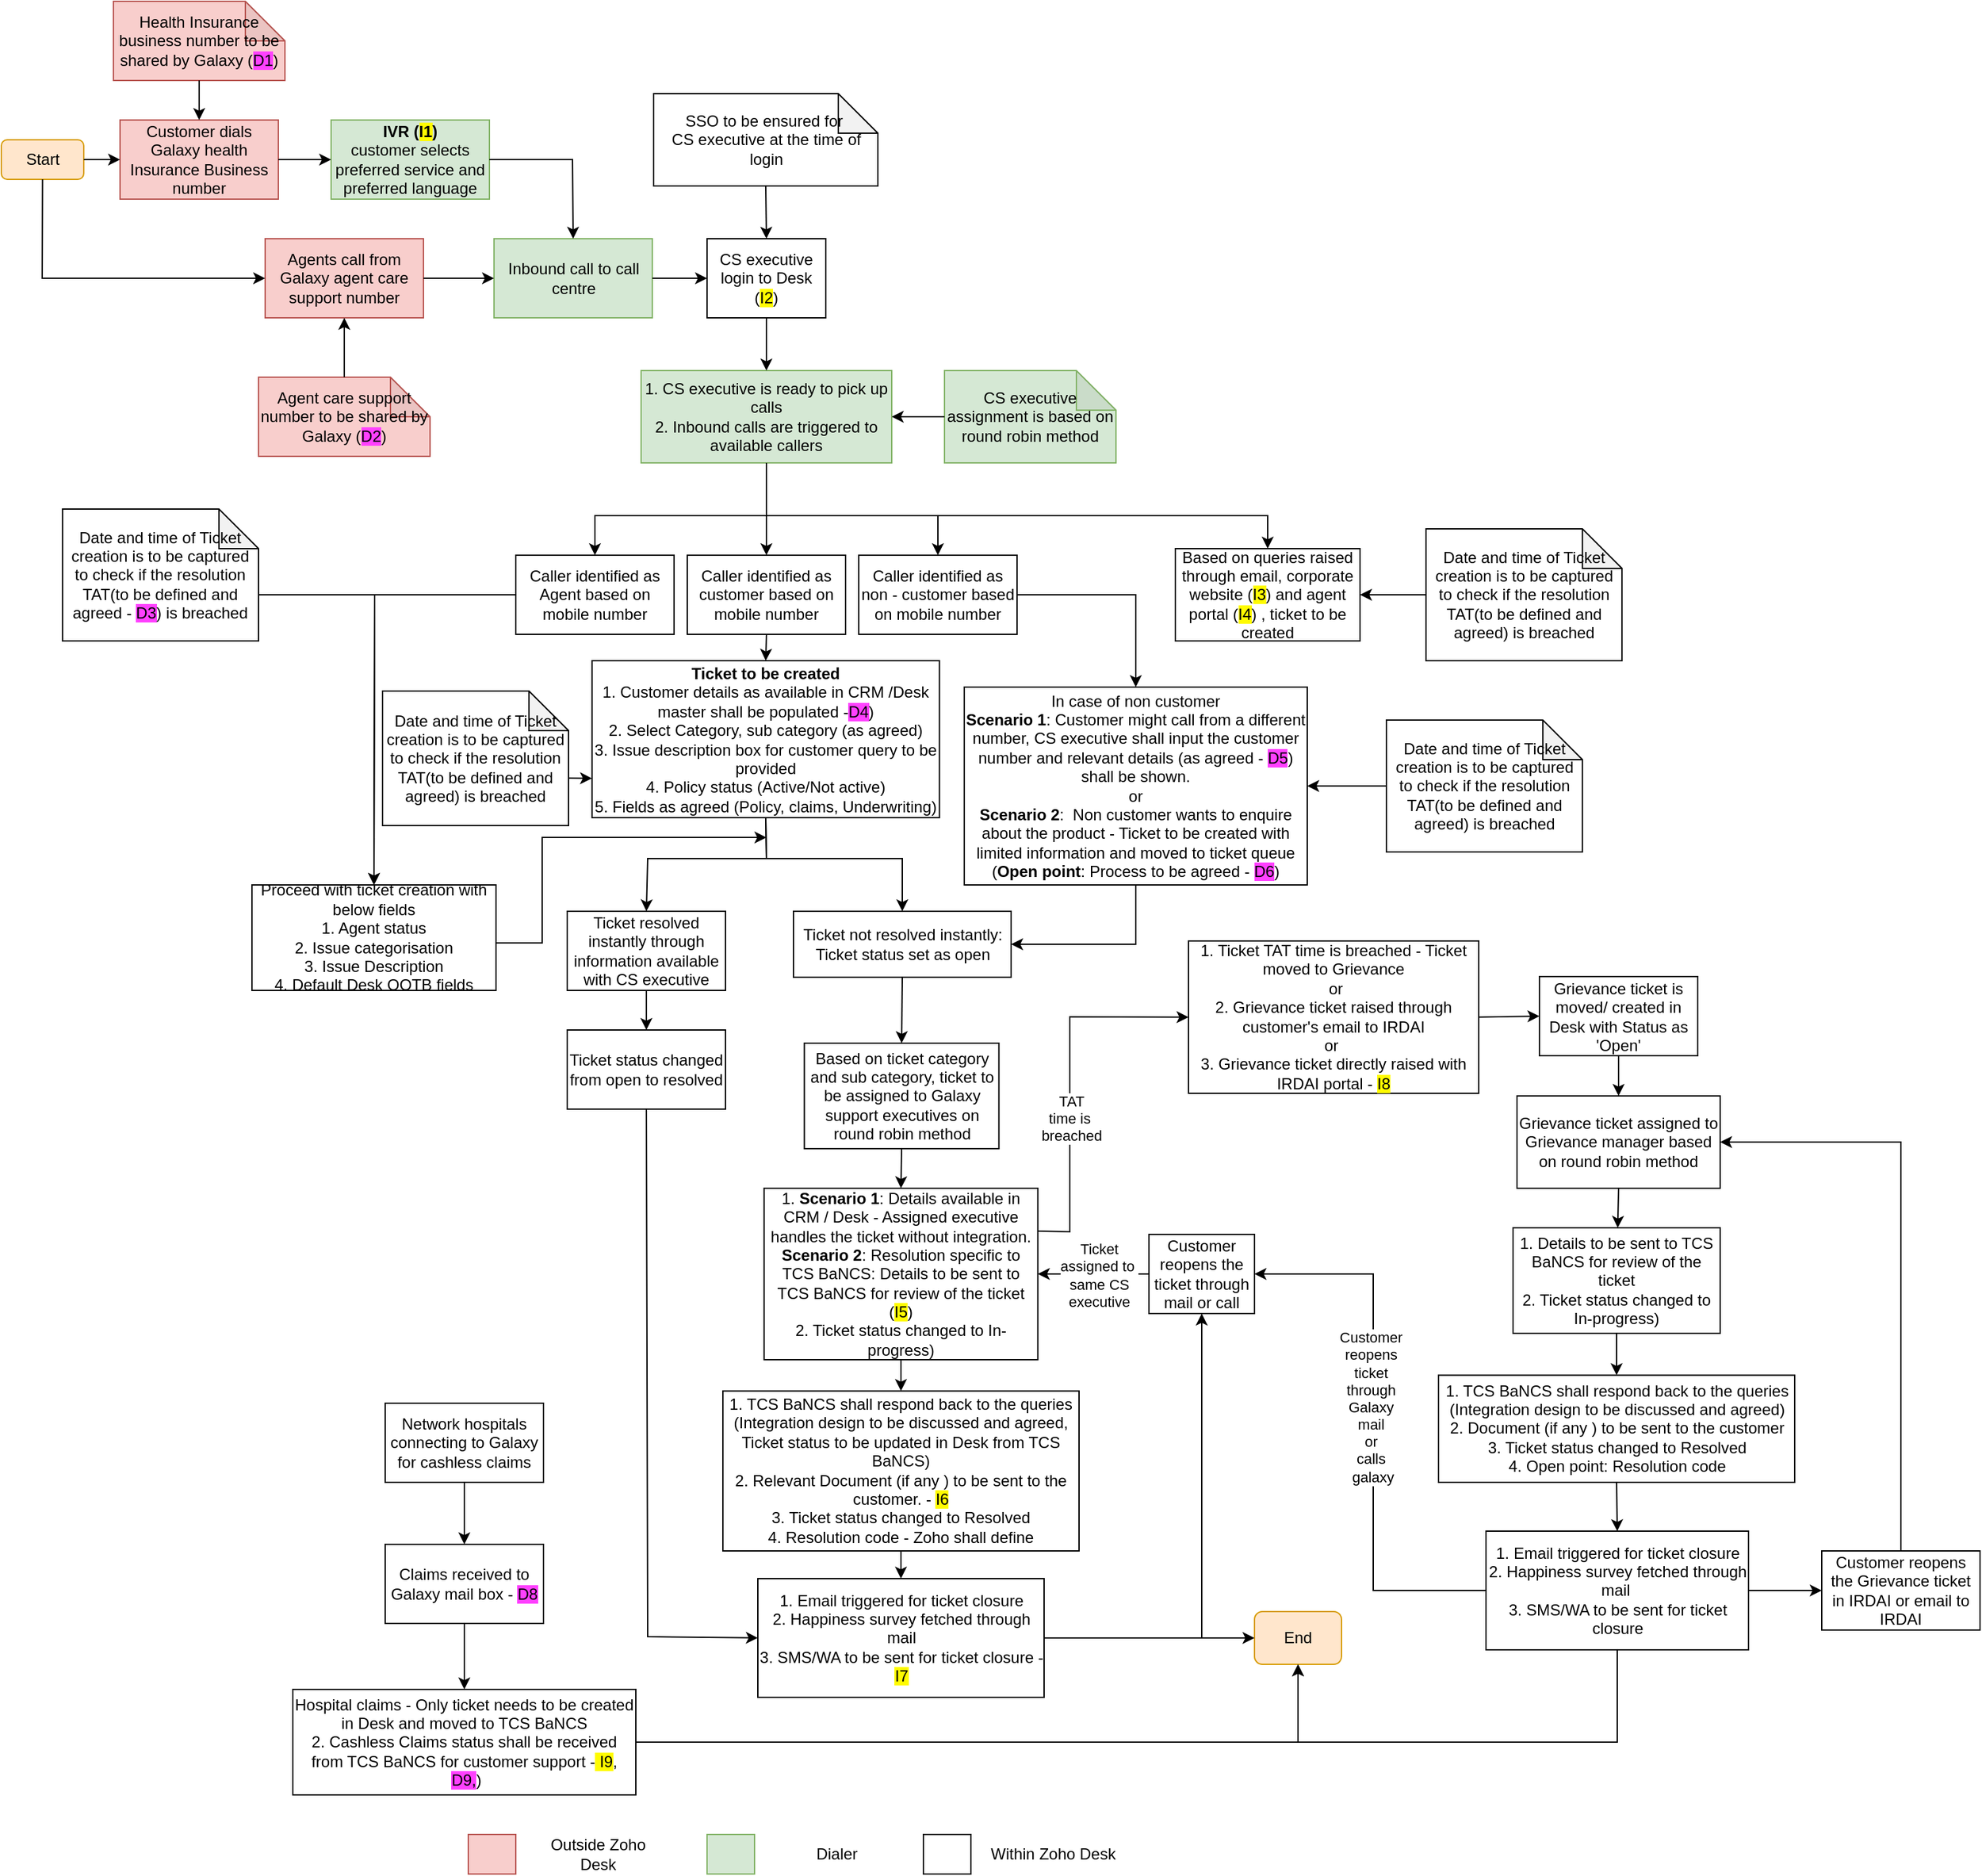 <mxfile version="24.7.6">
  <diagram name="Page-1" id="zcw-Cnb_ciNUWG4lOdHk">
    <mxGraphModel dx="1004" dy="-618" grid="1" gridSize="10" guides="1" tooltips="1" connect="1" arrows="1" fold="1" page="1" pageScale="1" pageWidth="827" pageHeight="1169" math="0" shadow="0">
      <root>
        <mxCell id="0" />
        <mxCell id="1" parent="0" />
        <mxCell id="CMElNXdr1ZD5l6xWRX4L-1" value="Customer dials Galaxy health Insurance Business number" style="rounded=0;whiteSpace=wrap;html=1;fillColor=#f8cecc;strokeColor=#b85450;" parent="1" vertex="1">
          <mxGeometry x="150" y="1800" width="120" height="60" as="geometry" />
        </mxCell>
        <mxCell id="CMElNXdr1ZD5l6xWRX4L-2" value="Start" style="rounded=1;whiteSpace=wrap;html=1;fillColor=#ffe6cc;strokeColor=#d79b00;" parent="1" vertex="1">
          <mxGeometry x="60" y="1815" width="62.5" height="30" as="geometry" />
        </mxCell>
        <mxCell id="CMElNXdr1ZD5l6xWRX4L-3" value="&lt;b&gt;IVR (&lt;span style=&quot;background-color: rgb(255, 251, 0);&quot;&gt;I1&lt;/span&gt;)&lt;/b&gt;&lt;div&gt;customer selects preferred service and preferred language&lt;/div&gt;" style="rounded=0;whiteSpace=wrap;html=1;fillColor=#d5e8d4;strokeColor=#82b366;" parent="1" vertex="1">
          <mxGeometry x="310" y="1800" width="120" height="60" as="geometry" />
        </mxCell>
        <mxCell id="G15ThiUx4BXyu7yqYoc5-1" value="Inbound call to call centre" style="rounded=0;whiteSpace=wrap;html=1;fillColor=#d5e8d4;strokeColor=#82b366;" vertex="1" parent="1">
          <mxGeometry x="433.5" y="1890" width="120" height="60" as="geometry" />
        </mxCell>
        <mxCell id="G15ThiUx4BXyu7yqYoc5-2" value="" style="endArrow=classic;html=1;rounded=0;exitX=1;exitY=0.5;exitDx=0;exitDy=0;entryX=0;entryY=0.5;entryDx=0;entryDy=0;" edge="1" parent="1" source="CMElNXdr1ZD5l6xWRX4L-2" target="CMElNXdr1ZD5l6xWRX4L-1">
          <mxGeometry width="50" height="50" relative="1" as="geometry">
            <mxPoint x="290" y="1930" as="sourcePoint" />
            <mxPoint x="340" y="1880" as="targetPoint" />
          </mxGeometry>
        </mxCell>
        <mxCell id="G15ThiUx4BXyu7yqYoc5-3" value="" style="endArrow=classic;html=1;rounded=0;exitX=1;exitY=0.5;exitDx=0;exitDy=0;entryX=0;entryY=0.5;entryDx=0;entryDy=0;" edge="1" parent="1" source="CMElNXdr1ZD5l6xWRX4L-1" target="CMElNXdr1ZD5l6xWRX4L-3">
          <mxGeometry width="50" height="50" relative="1" as="geometry">
            <mxPoint x="290" y="1930" as="sourcePoint" />
            <mxPoint x="340" y="1880" as="targetPoint" />
          </mxGeometry>
        </mxCell>
        <mxCell id="G15ThiUx4BXyu7yqYoc5-4" value="" style="endArrow=classic;html=1;rounded=0;exitX=1;exitY=0.5;exitDx=0;exitDy=0;entryX=0.5;entryY=0;entryDx=0;entryDy=0;" edge="1" parent="1" source="CMElNXdr1ZD5l6xWRX4L-3" target="G15ThiUx4BXyu7yqYoc5-1">
          <mxGeometry width="50" height="50" relative="1" as="geometry">
            <mxPoint x="290" y="1930" as="sourcePoint" />
            <mxPoint x="340" y="1880" as="targetPoint" />
            <Array as="points">
              <mxPoint x="493" y="1830" />
            </Array>
          </mxGeometry>
        </mxCell>
        <mxCell id="G15ThiUx4BXyu7yqYoc5-5" value="Agents call from Galaxy agent care support number" style="rounded=0;whiteSpace=wrap;html=1;fillColor=#f8cecc;strokeColor=#b85450;" vertex="1" parent="1">
          <mxGeometry x="260" y="1890" width="120" height="60" as="geometry" />
        </mxCell>
        <mxCell id="G15ThiUx4BXyu7yqYoc5-6" value="" style="endArrow=classic;html=1;rounded=0;exitX=1;exitY=0.5;exitDx=0;exitDy=0;entryX=0;entryY=0.5;entryDx=0;entryDy=0;" edge="1" parent="1" source="G15ThiUx4BXyu7yqYoc5-5" target="G15ThiUx4BXyu7yqYoc5-1">
          <mxGeometry width="50" height="50" relative="1" as="geometry">
            <mxPoint x="380" y="1910" as="sourcePoint" />
            <mxPoint x="430" y="1860" as="targetPoint" />
          </mxGeometry>
        </mxCell>
        <mxCell id="G15ThiUx4BXyu7yqYoc5-7" value="" style="endArrow=classic;html=1;rounded=0;exitX=0.5;exitY=1;exitDx=0;exitDy=0;entryX=0;entryY=0.5;entryDx=0;entryDy=0;" edge="1" parent="1" source="CMElNXdr1ZD5l6xWRX4L-2" target="G15ThiUx4BXyu7yqYoc5-5">
          <mxGeometry width="50" height="50" relative="1" as="geometry">
            <mxPoint x="380" y="1910" as="sourcePoint" />
            <mxPoint x="430" y="1860" as="targetPoint" />
            <Array as="points">
              <mxPoint x="91" y="1920" />
            </Array>
          </mxGeometry>
        </mxCell>
        <mxCell id="G15ThiUx4BXyu7yqYoc5-8" value="CS executive login to Desk (&lt;span style=&quot;background-color: rgb(255, 251, 0);&quot;&gt;I2&lt;/span&gt;)" style="rounded=0;whiteSpace=wrap;html=1;" vertex="1" parent="1">
          <mxGeometry x="595" y="1890" width="90" height="60" as="geometry" />
        </mxCell>
        <mxCell id="G15ThiUx4BXyu7yqYoc5-9" value="" style="endArrow=classic;html=1;rounded=0;exitX=1;exitY=0.5;exitDx=0;exitDy=0;entryX=0;entryY=0.5;entryDx=0;entryDy=0;" edge="1" parent="1" source="G15ThiUx4BXyu7yqYoc5-1" target="G15ThiUx4BXyu7yqYoc5-8">
          <mxGeometry width="50" height="50" relative="1" as="geometry">
            <mxPoint x="480" y="1940" as="sourcePoint" />
            <mxPoint x="530" y="1890" as="targetPoint" />
          </mxGeometry>
        </mxCell>
        <mxCell id="G15ThiUx4BXyu7yqYoc5-10" value="SSO to be ensured for&amp;nbsp;&lt;div&gt;CS executive at the time of login&lt;/div&gt;" style="shape=note;whiteSpace=wrap;html=1;backgroundOutline=1;darkOpacity=0.05;" vertex="1" parent="1">
          <mxGeometry x="554.5" y="1780" width="170" height="70" as="geometry" />
        </mxCell>
        <mxCell id="G15ThiUx4BXyu7yqYoc5-11" value="" style="endArrow=classic;html=1;rounded=0;exitX=0.5;exitY=1;exitDx=0;exitDy=0;exitPerimeter=0;entryX=0.5;entryY=0;entryDx=0;entryDy=0;" edge="1" parent="1" source="G15ThiUx4BXyu7yqYoc5-10" target="G15ThiUx4BXyu7yqYoc5-8">
          <mxGeometry width="50" height="50" relative="1" as="geometry">
            <mxPoint x="420" y="1950" as="sourcePoint" />
            <mxPoint x="470" y="1900" as="targetPoint" />
          </mxGeometry>
        </mxCell>
        <mxCell id="G15ThiUx4BXyu7yqYoc5-12" value="1. CS executive is ready to pick up calls&lt;div&gt;2. Inbound calls are triggered to available callers&lt;/div&gt;" style="rounded=0;whiteSpace=wrap;html=1;fillColor=#d5e8d4;strokeColor=#82b366;" vertex="1" parent="1">
          <mxGeometry x="545" y="1990" width="190" height="70" as="geometry" />
        </mxCell>
        <mxCell id="G15ThiUx4BXyu7yqYoc5-13" value="CS executive assignment is based on round robin method" style="shape=note;whiteSpace=wrap;html=1;backgroundOutline=1;darkOpacity=0.05;fillColor=#d5e8d4;strokeColor=#82b366;" vertex="1" parent="1">
          <mxGeometry x="775" y="1990" width="130" height="70" as="geometry" />
        </mxCell>
        <mxCell id="G15ThiUx4BXyu7yqYoc5-14" value="" style="endArrow=classic;html=1;rounded=0;exitX=0.5;exitY=1;exitDx=0;exitDy=0;entryX=0.5;entryY=0;entryDx=0;entryDy=0;" edge="1" parent="1" source="G15ThiUx4BXyu7yqYoc5-8" target="G15ThiUx4BXyu7yqYoc5-12">
          <mxGeometry width="50" height="50" relative="1" as="geometry">
            <mxPoint x="640" y="2080" as="sourcePoint" />
            <mxPoint x="690" y="2030" as="targetPoint" />
          </mxGeometry>
        </mxCell>
        <mxCell id="G15ThiUx4BXyu7yqYoc5-15" value="" style="endArrow=classic;html=1;rounded=0;exitX=0;exitY=0.5;exitDx=0;exitDy=0;exitPerimeter=0;entryX=1;entryY=0.5;entryDx=0;entryDy=0;" edge="1" parent="1" source="G15ThiUx4BXyu7yqYoc5-13" target="G15ThiUx4BXyu7yqYoc5-12">
          <mxGeometry width="50" height="50" relative="1" as="geometry">
            <mxPoint x="640" y="2080" as="sourcePoint" />
            <mxPoint x="788" y="2090" as="targetPoint" />
          </mxGeometry>
        </mxCell>
        <mxCell id="G15ThiUx4BXyu7yqYoc5-16" value="" style="endArrow=classic;html=1;rounded=0;exitX=0.5;exitY=1;exitDx=0;exitDy=0;entryX=0.5;entryY=0;entryDx=0;entryDy=0;" edge="1" parent="1" source="G15ThiUx4BXyu7yqYoc5-12" target="G15ThiUx4BXyu7yqYoc5-17">
          <mxGeometry width="50" height="50" relative="1" as="geometry">
            <mxPoint x="630" y="2070" as="sourcePoint" />
            <mxPoint x="510" y="2140" as="targetPoint" />
            <Array as="points">
              <mxPoint x="640" y="2100" />
              <mxPoint x="510" y="2100" />
            </Array>
          </mxGeometry>
        </mxCell>
        <mxCell id="G15ThiUx4BXyu7yqYoc5-17" value="Caller identified as Agent based on mobile number" style="rounded=0;whiteSpace=wrap;html=1;" vertex="1" parent="1">
          <mxGeometry x="450" y="2130" width="120" height="60" as="geometry" />
        </mxCell>
        <mxCell id="G15ThiUx4BXyu7yqYoc5-18" value="Caller identified as customer based on mobile number" style="rounded=0;whiteSpace=wrap;html=1;" vertex="1" parent="1">
          <mxGeometry x="580" y="2130" width="120" height="60" as="geometry" />
        </mxCell>
        <mxCell id="G15ThiUx4BXyu7yqYoc5-19" value="" style="endArrow=classic;html=1;rounded=0;exitX=0.5;exitY=1;exitDx=0;exitDy=0;entryX=0.5;entryY=0;entryDx=0;entryDy=0;" edge="1" parent="1" source="G15ThiUx4BXyu7yqYoc5-12" target="G15ThiUx4BXyu7yqYoc5-18">
          <mxGeometry width="50" height="50" relative="1" as="geometry">
            <mxPoint x="630" y="2070" as="sourcePoint" />
            <mxPoint x="680" y="2020" as="targetPoint" />
          </mxGeometry>
        </mxCell>
        <mxCell id="G15ThiUx4BXyu7yqYoc5-20" value="Caller identified as non - customer based on mobile number" style="rounded=0;whiteSpace=wrap;html=1;" vertex="1" parent="1">
          <mxGeometry x="710" y="2130" width="120" height="60" as="geometry" />
        </mxCell>
        <mxCell id="G15ThiUx4BXyu7yqYoc5-21" value="" style="endArrow=classic;html=1;rounded=0;entryX=0.5;entryY=0;entryDx=0;entryDy=0;exitX=0.5;exitY=1;exitDx=0;exitDy=0;" edge="1" parent="1" source="G15ThiUx4BXyu7yqYoc5-12" target="G15ThiUx4BXyu7yqYoc5-20">
          <mxGeometry width="50" height="50" relative="1" as="geometry">
            <mxPoint x="750" y="2100" as="sourcePoint" />
            <mxPoint x="680" y="2020" as="targetPoint" />
            <Array as="points">
              <mxPoint x="640" y="2100" />
              <mxPoint x="770" y="2100" />
            </Array>
          </mxGeometry>
        </mxCell>
        <mxCell id="G15ThiUx4BXyu7yqYoc5-22" value="In case of non customer&lt;div&gt;&lt;b&gt;Scenario 1&lt;/b&gt;: Customer might call from a different number, CS executive shall input the customer number and relevant details (as agreed - &lt;span style=&quot;background-color: rgb(255, 64, 255);&quot;&gt;D5&lt;/span&gt;) shall be shown.&lt;/div&gt;&lt;div&gt;or&lt;/div&gt;&lt;div&gt;&lt;b&gt;Scenario 2&lt;/b&gt;: &amp;nbsp;Non customer wants to enquire about the product - Ticket to be created with limited information and moved to ticket queue (&lt;b&gt;Open point&lt;/b&gt;: Process to be agreed - &lt;span style=&quot;background-color: rgb(255, 64, 255);&quot;&gt;D6&lt;/span&gt;)&lt;/div&gt;" style="rounded=0;whiteSpace=wrap;html=1;" vertex="1" parent="1">
          <mxGeometry x="790" y="2230" width="260" height="150" as="geometry" />
        </mxCell>
        <mxCell id="G15ThiUx4BXyu7yqYoc5-23" value="" style="endArrow=classic;html=1;rounded=0;exitX=1;exitY=0.5;exitDx=0;exitDy=0;entryX=0.5;entryY=0;entryDx=0;entryDy=0;" edge="1" parent="1" source="G15ThiUx4BXyu7yqYoc5-20" target="G15ThiUx4BXyu7yqYoc5-22">
          <mxGeometry width="50" height="50" relative="1" as="geometry">
            <mxPoint x="570" y="2160" as="sourcePoint" />
            <mxPoint x="620" y="2110" as="targetPoint" />
            <Array as="points">
              <mxPoint x="920" y="2160" />
            </Array>
          </mxGeometry>
        </mxCell>
        <mxCell id="G15ThiUx4BXyu7yqYoc5-24" value="Health Insurance business number to be shared by Galaxy (&lt;span style=&quot;background-color: rgb(255, 64, 255);&quot;&gt;D1&lt;/span&gt;)" style="shape=note;whiteSpace=wrap;html=1;backgroundOutline=1;darkOpacity=0.05;fillColor=#f8cecc;strokeColor=#b85450;" vertex="1" parent="1">
          <mxGeometry x="145" y="1710" width="130" height="60" as="geometry" />
        </mxCell>
        <mxCell id="G15ThiUx4BXyu7yqYoc5-25" value="" style="endArrow=classic;html=1;rounded=0;exitX=0.5;exitY=1;exitDx=0;exitDy=0;exitPerimeter=0;entryX=0.5;entryY=0;entryDx=0;entryDy=0;" edge="1" parent="1" source="G15ThiUx4BXyu7yqYoc5-24" target="CMElNXdr1ZD5l6xWRX4L-1">
          <mxGeometry width="50" height="50" relative="1" as="geometry">
            <mxPoint x="570" y="1940" as="sourcePoint" />
            <mxPoint x="620" y="1890" as="targetPoint" />
          </mxGeometry>
        </mxCell>
        <mxCell id="G15ThiUx4BXyu7yqYoc5-26" value="Agent care support number to be shared by Galaxy (&lt;span style=&quot;background-color: rgb(255, 64, 255);&quot;&gt;D2&lt;/span&gt;)" style="shape=note;whiteSpace=wrap;html=1;backgroundOutline=1;darkOpacity=0.05;fillColor=#f8cecc;strokeColor=#b85450;" vertex="1" parent="1">
          <mxGeometry x="255" y="1995" width="130" height="60" as="geometry" />
        </mxCell>
        <mxCell id="G15ThiUx4BXyu7yqYoc5-27" value="" style="endArrow=classic;html=1;rounded=0;exitX=0.5;exitY=0;exitDx=0;exitDy=0;exitPerimeter=0;entryX=0.5;entryY=1;entryDx=0;entryDy=0;" edge="1" parent="1" source="G15ThiUx4BXyu7yqYoc5-26" target="G15ThiUx4BXyu7yqYoc5-5">
          <mxGeometry width="50" height="50" relative="1" as="geometry">
            <mxPoint x="570" y="1940" as="sourcePoint" />
            <mxPoint x="620" y="1890" as="targetPoint" />
          </mxGeometry>
        </mxCell>
        <mxCell id="G15ThiUx4BXyu7yqYoc5-28" value="Proceed with ticket creation with below fields&lt;div&gt;1. Agent status&lt;/div&gt;&lt;div&gt;2. Issue categorisation&lt;/div&gt;&lt;div&gt;3. Issue Description&lt;/div&gt;&lt;div&gt;4. Default Desk OOTB fields&lt;/div&gt;" style="rounded=0;whiteSpace=wrap;html=1;" vertex="1" parent="1">
          <mxGeometry x="250" y="2380" width="185" height="80" as="geometry" />
        </mxCell>
        <mxCell id="G15ThiUx4BXyu7yqYoc5-29" value="" style="endArrow=classic;html=1;rounded=0;exitX=0;exitY=0.5;exitDx=0;exitDy=0;entryX=0.5;entryY=0;entryDx=0;entryDy=0;" edge="1" parent="1" source="G15ThiUx4BXyu7yqYoc5-17" target="G15ThiUx4BXyu7yqYoc5-28">
          <mxGeometry width="50" height="50" relative="1" as="geometry">
            <mxPoint x="180" y="2170" as="sourcePoint" />
            <mxPoint x="230" y="2120" as="targetPoint" />
            <Array as="points">
              <mxPoint x="343" y="2160" />
            </Array>
          </mxGeometry>
        </mxCell>
        <mxCell id="G15ThiUx4BXyu7yqYoc5-30" value="" style="endArrow=classic;html=1;rounded=0;exitX=0.5;exitY=1;exitDx=0;exitDy=0;entryX=0.5;entryY=0;entryDx=0;entryDy=0;" edge="1" parent="1" source="G15ThiUx4BXyu7yqYoc5-18" target="G15ThiUx4BXyu7yqYoc5-31">
          <mxGeometry width="50" height="50" relative="1" as="geometry">
            <mxPoint x="550" y="2430" as="sourcePoint" />
            <mxPoint x="640" y="2250" as="targetPoint" />
          </mxGeometry>
        </mxCell>
        <mxCell id="G15ThiUx4BXyu7yqYoc5-31" value="&lt;b&gt;Ticket to be created&lt;/b&gt;&lt;div&gt;1. Customer details as available in CRM /Desk master shall be populated -&lt;span style=&quot;background-color: rgb(255, 64, 255);&quot;&gt;D4&lt;/span&gt;)&lt;/div&gt;&lt;div&gt;2. Select Category, sub category (as agreed)&lt;/div&gt;&lt;div&gt;3. Issue description box for customer query to be provided&lt;/div&gt;&lt;div&gt;4. Policy status (Active/Not active)&lt;/div&gt;&lt;div&gt;5. Fields as agreed (Policy, claims, Underwriting)&lt;/div&gt;" style="rounded=0;whiteSpace=wrap;html=1;" vertex="1" parent="1">
          <mxGeometry x="507.81" y="2210" width="263.37" height="119" as="geometry" />
        </mxCell>
        <mxCell id="G15ThiUx4BXyu7yqYoc5-32" value="Based on queries raised through email, corporate website (&lt;span style=&quot;background-color: rgb(255, 251, 0);&quot;&gt;I3&lt;/span&gt;) and agent portal (&lt;span style=&quot;background-color: rgb(255, 251, 0);&quot;&gt;I4&lt;/span&gt;) , ticket to be created" style="rounded=0;whiteSpace=wrap;html=1;" vertex="1" parent="1">
          <mxGeometry x="950" y="2125" width="140" height="70" as="geometry" />
        </mxCell>
        <mxCell id="G15ThiUx4BXyu7yqYoc5-33" value="" style="endArrow=classic;html=1;rounded=0;exitX=0.5;exitY=1;exitDx=0;exitDy=0;entryX=0.5;entryY=0;entryDx=0;entryDy=0;" edge="1" parent="1" source="G15ThiUx4BXyu7yqYoc5-12" target="G15ThiUx4BXyu7yqYoc5-32">
          <mxGeometry width="50" height="50" relative="1" as="geometry">
            <mxPoint x="830" y="2340" as="sourcePoint" />
            <mxPoint x="880" y="2290" as="targetPoint" />
            <Array as="points">
              <mxPoint x="640" y="2100" />
              <mxPoint x="1020" y="2100" />
            </Array>
          </mxGeometry>
        </mxCell>
        <mxCell id="G15ThiUx4BXyu7yqYoc5-34" value="Ticket resolved instantly through information available with CS executive" style="rounded=0;whiteSpace=wrap;html=1;" vertex="1" parent="1">
          <mxGeometry x="489" y="2400" width="120" height="60" as="geometry" />
        </mxCell>
        <mxCell id="G15ThiUx4BXyu7yqYoc5-35" value="" style="endArrow=classic;html=1;rounded=0;exitX=0.5;exitY=1;exitDx=0;exitDy=0;entryX=0.5;entryY=0;entryDx=0;entryDy=0;" edge="1" parent="1" source="G15ThiUx4BXyu7yqYoc5-31" target="G15ThiUx4BXyu7yqYoc5-34">
          <mxGeometry width="50" height="50" relative="1" as="geometry">
            <mxPoint x="500" y="2320" as="sourcePoint" />
            <mxPoint x="550" y="2270" as="targetPoint" />
            <Array as="points">
              <mxPoint x="640" y="2360" />
              <mxPoint x="550" y="2360" />
            </Array>
          </mxGeometry>
        </mxCell>
        <mxCell id="G15ThiUx4BXyu7yqYoc5-36" value="Ticket status changed from open to resolved" style="rounded=0;whiteSpace=wrap;html=1;" vertex="1" parent="1">
          <mxGeometry x="489" y="2490" width="120" height="60" as="geometry" />
        </mxCell>
        <mxCell id="G15ThiUx4BXyu7yqYoc5-37" value="" style="endArrow=classic;html=1;rounded=0;exitX=0.5;exitY=1;exitDx=0;exitDy=0;entryX=0.5;entryY=0;entryDx=0;entryDy=0;" edge="1" parent="1" source="G15ThiUx4BXyu7yqYoc5-34" target="G15ThiUx4BXyu7yqYoc5-36">
          <mxGeometry width="50" height="50" relative="1" as="geometry">
            <mxPoint x="580" y="2430" as="sourcePoint" />
            <mxPoint x="630" y="2380" as="targetPoint" />
          </mxGeometry>
        </mxCell>
        <mxCell id="G15ThiUx4BXyu7yqYoc5-38" value="1. Email triggered for ticket closure&lt;div&gt;2. Happiness survey fetched through mail&lt;div&gt;&lt;div&gt;3. SMS/WA to be sent for ticket closure - &lt;span style=&quot;background-color: rgb(255, 251, 0);&quot;&gt;I7&lt;/span&gt;&lt;/div&gt;&lt;/div&gt;&lt;/div&gt;" style="rounded=0;whiteSpace=wrap;html=1;" vertex="1" parent="1">
          <mxGeometry x="633.5" y="2906" width="217" height="90" as="geometry" />
        </mxCell>
        <mxCell id="G15ThiUx4BXyu7yqYoc5-39" value="" style="endArrow=classic;html=1;rounded=0;exitX=0.5;exitY=1;exitDx=0;exitDy=0;entryX=0;entryY=0.5;entryDx=0;entryDy=0;" edge="1" parent="1" source="G15ThiUx4BXyu7yqYoc5-36" target="G15ThiUx4BXyu7yqYoc5-38">
          <mxGeometry width="50" height="50" relative="1" as="geometry">
            <mxPoint x="620" y="2680" as="sourcePoint" />
            <mxPoint x="670" y="2630" as="targetPoint" />
            <Array as="points">
              <mxPoint x="550" y="2950" />
            </Array>
          </mxGeometry>
        </mxCell>
        <mxCell id="G15ThiUx4BXyu7yqYoc5-40" value="" style="endArrow=classic;html=1;rounded=0;exitX=0.5;exitY=1;exitDx=0;exitDy=0;entryX=0.5;entryY=0;entryDx=0;entryDy=0;" edge="1" parent="1" source="G15ThiUx4BXyu7yqYoc5-31" target="G15ThiUx4BXyu7yqYoc5-41">
          <mxGeometry width="50" height="50" relative="1" as="geometry">
            <mxPoint x="470" y="2470" as="sourcePoint" />
            <mxPoint x="710" y="2370" as="targetPoint" />
            <Array as="points">
              <mxPoint x="640" y="2360" />
              <mxPoint x="743" y="2360" />
            </Array>
          </mxGeometry>
        </mxCell>
        <mxCell id="G15ThiUx4BXyu7yqYoc5-41" value="Ticket not resolved instantly:&lt;div&gt;Ticket status set as open&lt;/div&gt;" style="rounded=0;whiteSpace=wrap;html=1;" vertex="1" parent="1">
          <mxGeometry x="660.5" y="2400" width="165" height="50" as="geometry" />
        </mxCell>
        <mxCell id="G15ThiUx4BXyu7yqYoc5-42" value="Based on ticket category and sub category, ticket to be assigned to Galaxy support executives on round robin method" style="rounded=0;whiteSpace=wrap;html=1;" vertex="1" parent="1">
          <mxGeometry x="668.75" y="2500" width="147.5" height="80" as="geometry" />
        </mxCell>
        <mxCell id="G15ThiUx4BXyu7yqYoc5-43" value="" style="endArrow=classic;html=1;rounded=0;exitX=0.5;exitY=1;exitDx=0;exitDy=0;entryX=0.5;entryY=0;entryDx=0;entryDy=0;" edge="1" parent="1" source="G15ThiUx4BXyu7yqYoc5-41" target="G15ThiUx4BXyu7yqYoc5-42">
          <mxGeometry width="50" height="50" relative="1" as="geometry">
            <mxPoint x="760" y="2430" as="sourcePoint" />
            <mxPoint x="810" y="2380" as="targetPoint" />
          </mxGeometry>
        </mxCell>
        <mxCell id="G15ThiUx4BXyu7yqYoc5-44" value="1. &lt;b&gt;Scenario 1&lt;/b&gt;: Details available in CRM / Desk - Assigned executive handles the ticket without integration.&lt;div&gt;&lt;b&gt;Scenario 2&lt;/b&gt;: Resolution specific to TCS BaNCS: Details to be sent to TCS BaNCS for review of the ticket (&lt;span style=&quot;background-color: rgb(255, 251, 0);&quot;&gt;I5&lt;/span&gt;)&lt;div&gt;2. Ticket status changed to In-progress)&lt;/div&gt;&lt;/div&gt;" style="rounded=0;whiteSpace=wrap;html=1;" vertex="1" parent="1">
          <mxGeometry x="638.25" y="2610" width="207.5" height="130" as="geometry" />
        </mxCell>
        <mxCell id="G15ThiUx4BXyu7yqYoc5-45" value="" style="endArrow=classic;html=1;rounded=0;exitX=0.5;exitY=1;exitDx=0;exitDy=0;entryX=0.5;entryY=0;entryDx=0;entryDy=0;" edge="1" parent="1" source="G15ThiUx4BXyu7yqYoc5-42" target="G15ThiUx4BXyu7yqYoc5-44">
          <mxGeometry width="50" height="50" relative="1" as="geometry">
            <mxPoint x="760" y="2490" as="sourcePoint" />
            <mxPoint x="810" y="2440" as="targetPoint" />
          </mxGeometry>
        </mxCell>
        <mxCell id="G15ThiUx4BXyu7yqYoc5-46" value="Date and time of Ticket creation is to be captured to check if the resolution TAT(to be defined and agreed - &lt;span style=&quot;background-color: rgb(255, 64, 255);&quot;&gt;D3&lt;/span&gt;) is breached" style="shape=note;whiteSpace=wrap;html=1;backgroundOutline=1;darkOpacity=0.05;" vertex="1" parent="1">
          <mxGeometry x="106.4" y="2095" width="148.6" height="100" as="geometry" />
        </mxCell>
        <mxCell id="G15ThiUx4BXyu7yqYoc5-47" value="" style="endArrow=classic;html=1;rounded=0;exitX=0;exitY=0;exitDx=148.6;exitDy=65;exitPerimeter=0;entryX=0.5;entryY=0;entryDx=0;entryDy=0;" edge="1" parent="1" source="G15ThiUx4BXyu7yqYoc5-46" target="G15ThiUx4BXyu7yqYoc5-28">
          <mxGeometry width="50" height="50" relative="1" as="geometry">
            <mxPoint x="530" y="2290" as="sourcePoint" />
            <mxPoint x="580" y="2240" as="targetPoint" />
            <Array as="points">
              <mxPoint x="343" y="2160" />
            </Array>
          </mxGeometry>
        </mxCell>
        <mxCell id="G15ThiUx4BXyu7yqYoc5-48" value="Date and time of Ticket creation is to be captured to check if the resolution TAT(to be defined and agreed) is breached" style="shape=note;whiteSpace=wrap;html=1;backgroundOutline=1;darkOpacity=0.05;" vertex="1" parent="1">
          <mxGeometry x="349" y="2233" width="141" height="102" as="geometry" />
        </mxCell>
        <mxCell id="G15ThiUx4BXyu7yqYoc5-50" value="Date and time of Ticket creation is to be captured to check if the resolution TAT(to be defined and agreed) is breached" style="shape=note;whiteSpace=wrap;html=1;backgroundOutline=1;darkOpacity=0.05;" vertex="1" parent="1">
          <mxGeometry x="1110" y="2255" width="148.6" height="100" as="geometry" />
        </mxCell>
        <mxCell id="G15ThiUx4BXyu7yqYoc5-51" value="Date and time of Ticket creation is to be captured to check if the resolution TAT(to be defined and agreed) is breached" style="shape=note;whiteSpace=wrap;html=1;backgroundOutline=1;darkOpacity=0.05;" vertex="1" parent="1">
          <mxGeometry x="1140" y="2110" width="148.6" height="100" as="geometry" />
        </mxCell>
        <mxCell id="G15ThiUx4BXyu7yqYoc5-52" value="" style="endArrow=classic;html=1;rounded=0;exitX=0;exitY=0.5;exitDx=0;exitDy=0;exitPerimeter=0;entryX=1;entryY=0.5;entryDx=0;entryDy=0;" edge="1" parent="1" source="G15ThiUx4BXyu7yqYoc5-50" target="G15ThiUx4BXyu7yqYoc5-22">
          <mxGeometry width="50" height="50" relative="1" as="geometry">
            <mxPoint x="860" y="2340" as="sourcePoint" />
            <mxPoint x="910" y="2290" as="targetPoint" />
          </mxGeometry>
        </mxCell>
        <mxCell id="G15ThiUx4BXyu7yqYoc5-54" value="" style="endArrow=classic;html=1;rounded=0;exitX=0;exitY=0.5;exitDx=0;exitDy=0;exitPerimeter=0;entryX=1;entryY=0.5;entryDx=0;entryDy=0;" edge="1" parent="1" source="G15ThiUx4BXyu7yqYoc5-51" target="G15ThiUx4BXyu7yqYoc5-32">
          <mxGeometry width="50" height="50" relative="1" as="geometry">
            <mxPoint x="1100" y="2340" as="sourcePoint" />
            <mxPoint x="1150" y="2290" as="targetPoint" />
          </mxGeometry>
        </mxCell>
        <mxCell id="G15ThiUx4BXyu7yqYoc5-55" value="1. TCS BaNCS shall respond back to the queries (Integration design to be discussed and agreed, Ticket status to be updated in Desk from TCS BaNCS)&lt;div&gt;2. Relevant Document (if any ) to be sent to the customer. -&amp;nbsp;&lt;span style=&quot;background-color: rgb(255, 251, 0);&quot;&gt;I6&lt;/span&gt;&lt;br&gt;&lt;div&gt;3. Ticket status changed to Resolved&lt;/div&gt;&lt;div&gt;4. Resolution code - Zoho shall define&lt;/div&gt;&lt;/div&gt;" style="rounded=0;whiteSpace=wrap;html=1;" vertex="1" parent="1">
          <mxGeometry x="607" y="2763.75" width="270" height="121.25" as="geometry" />
        </mxCell>
        <mxCell id="G15ThiUx4BXyu7yqYoc5-56" value="" style="endArrow=classic;html=1;rounded=0;exitX=0.5;exitY=1;exitDx=0;exitDy=0;entryX=0.5;entryY=0;entryDx=0;entryDy=0;" edge="1" parent="1" source="G15ThiUx4BXyu7yqYoc5-44" target="G15ThiUx4BXyu7yqYoc5-55">
          <mxGeometry width="50" height="50" relative="1" as="geometry">
            <mxPoint x="730" y="2610" as="sourcePoint" />
            <mxPoint x="780" y="2560" as="targetPoint" />
          </mxGeometry>
        </mxCell>
        <mxCell id="G15ThiUx4BXyu7yqYoc5-58" value="End" style="rounded=1;whiteSpace=wrap;html=1;fillColor=#ffe6cc;strokeColor=#d79b00;" vertex="1" parent="1">
          <mxGeometry x="1010" y="2931" width="66" height="40" as="geometry" />
        </mxCell>
        <mxCell id="G15ThiUx4BXyu7yqYoc5-59" value="" style="endArrow=classic;html=1;rounded=0;entryX=0;entryY=0.5;entryDx=0;entryDy=0;exitX=1;exitY=0.5;exitDx=0;exitDy=0;" edge="1" parent="1" source="G15ThiUx4BXyu7yqYoc5-38" target="G15ThiUx4BXyu7yqYoc5-58">
          <mxGeometry width="50" height="50" relative="1" as="geometry">
            <mxPoint x="920" y="2900" as="sourcePoint" />
            <mxPoint x="510" y="2580" as="targetPoint" />
          </mxGeometry>
        </mxCell>
        <mxCell id="G15ThiUx4BXyu7yqYoc5-60" value="" style="endArrow=classic;html=1;rounded=0;exitX=0.5;exitY=1;exitDx=0;exitDy=0;entryX=1;entryY=0.5;entryDx=0;entryDy=0;" edge="1" parent="1" source="G15ThiUx4BXyu7yqYoc5-22" target="G15ThiUx4BXyu7yqYoc5-41">
          <mxGeometry width="50" height="50" relative="1" as="geometry">
            <mxPoint x="880" y="2460" as="sourcePoint" />
            <mxPoint x="1080" y="2500" as="targetPoint" />
            <Array as="points">
              <mxPoint x="920" y="2425" />
            </Array>
          </mxGeometry>
        </mxCell>
        <mxCell id="G15ThiUx4BXyu7yqYoc5-61" value="Customer reopens the ticket through mail or call" style="rounded=0;whiteSpace=wrap;html=1;" vertex="1" parent="1">
          <mxGeometry x="930" y="2645" width="80" height="60" as="geometry" />
        </mxCell>
        <mxCell id="G15ThiUx4BXyu7yqYoc5-62" value="" style="endArrow=classic;html=1;rounded=0;exitX=1;exitY=0.5;exitDx=0;exitDy=0;entryX=0.5;entryY=1;entryDx=0;entryDy=0;" edge="1" parent="1" source="G15ThiUx4BXyu7yqYoc5-38" target="G15ThiUx4BXyu7yqYoc5-61">
          <mxGeometry width="50" height="50" relative="1" as="geometry">
            <mxPoint x="530" y="2790" as="sourcePoint" />
            <mxPoint x="580" y="2740" as="targetPoint" />
            <Array as="points">
              <mxPoint x="970" y="2951" />
            </Array>
          </mxGeometry>
        </mxCell>
        <mxCell id="G15ThiUx4BXyu7yqYoc5-63" value="" style="endArrow=classic;html=1;rounded=0;exitX=0.5;exitY=1;exitDx=0;exitDy=0;entryX=0.5;entryY=0;entryDx=0;entryDy=0;" edge="1" parent="1" source="G15ThiUx4BXyu7yqYoc5-55" target="G15ThiUx4BXyu7yqYoc5-38">
          <mxGeometry width="50" height="50" relative="1" as="geometry">
            <mxPoint x="640" y="2700" as="sourcePoint" />
            <mxPoint x="690" y="2650" as="targetPoint" />
          </mxGeometry>
        </mxCell>
        <mxCell id="G15ThiUx4BXyu7yqYoc5-65" value="1. Ticket TAT time is breached - Ticket moved to Grievance&lt;div&gt;&amp;nbsp;or&lt;div&gt;2. Grievance ticket raised through customer&#39;s email to IRDAI&lt;/div&gt;&lt;div&gt;or&amp;nbsp;&lt;br&gt;&lt;div&gt;3. Grievance ticket directly raised with IRDAI portal - &lt;span style=&quot;background-color: rgb(255, 251, 0);&quot;&gt;I8&lt;/span&gt;&lt;/div&gt;&lt;/div&gt;&lt;/div&gt;" style="rounded=0;whiteSpace=wrap;html=1;" vertex="1" parent="1">
          <mxGeometry x="960" y="2422.5" width="220" height="115.5" as="geometry" />
        </mxCell>
        <mxCell id="G15ThiUx4BXyu7yqYoc5-67" value="Grievance ticket is moved/ created in Desk with Status as &#39;Open&#39;" style="rounded=0;whiteSpace=wrap;html=1;" vertex="1" parent="1">
          <mxGeometry x="1226" y="2449.5" width="120" height="60" as="geometry" />
        </mxCell>
        <mxCell id="G15ThiUx4BXyu7yqYoc5-68" value="" style="endArrow=classic;html=1;rounded=0;exitX=1;exitY=0.5;exitDx=0;exitDy=0;entryX=0;entryY=0.5;entryDx=0;entryDy=0;" edge="1" parent="1" source="G15ThiUx4BXyu7yqYoc5-65" target="G15ThiUx4BXyu7yqYoc5-67">
          <mxGeometry width="50" height="50" relative="1" as="geometry">
            <mxPoint x="1000" y="2510" as="sourcePoint" />
            <mxPoint x="1050" y="2460" as="targetPoint" />
          </mxGeometry>
        </mxCell>
        <mxCell id="G15ThiUx4BXyu7yqYoc5-69" value="Grievance ticket assigned to Grievance manager based on round robin method" style="rounded=0;whiteSpace=wrap;html=1;" vertex="1" parent="1">
          <mxGeometry x="1209" y="2540" width="154" height="70" as="geometry" />
        </mxCell>
        <mxCell id="G15ThiUx4BXyu7yqYoc5-70" value="" style="endArrow=classic;html=1;rounded=0;exitX=0.5;exitY=1;exitDx=0;exitDy=0;entryX=0.5;entryY=0;entryDx=0;entryDy=0;" edge="1" parent="1" source="G15ThiUx4BXyu7yqYoc5-67" target="G15ThiUx4BXyu7yqYoc5-69">
          <mxGeometry width="50" height="50" relative="1" as="geometry">
            <mxPoint x="1230" y="2680" as="sourcePoint" />
            <mxPoint x="1280" y="2630" as="targetPoint" />
          </mxGeometry>
        </mxCell>
        <mxCell id="G15ThiUx4BXyu7yqYoc5-71" value="1. Details to be sent to TCS BaNCS for review of the ticket&lt;div&gt;2. Ticket status changed to In-progress)&lt;/div&gt;" style="rounded=0;whiteSpace=wrap;html=1;" vertex="1" parent="1">
          <mxGeometry x="1206" y="2640" width="157" height="80" as="geometry" />
        </mxCell>
        <mxCell id="G15ThiUx4BXyu7yqYoc5-72" value="" style="endArrow=classic;html=1;rounded=0;exitX=0.5;exitY=1;exitDx=0;exitDy=0;" edge="1" parent="1" source="G15ThiUx4BXyu7yqYoc5-69" target="G15ThiUx4BXyu7yqYoc5-71">
          <mxGeometry width="50" height="50" relative="1" as="geometry">
            <mxPoint x="1100" y="2690" as="sourcePoint" />
            <mxPoint x="1150" y="2640" as="targetPoint" />
          </mxGeometry>
        </mxCell>
        <mxCell id="G15ThiUx4BXyu7yqYoc5-73" value="1. TCS BaNCS shall respond back to the queries (Integration design to be discussed and agreed)&lt;div&gt;2. Document (if any ) to be sent to the customer&lt;br&gt;&lt;div&gt;3. Ticket status changed to Resolved&lt;/div&gt;&lt;div&gt;4. Open point: Resolution code&lt;/div&gt;&lt;/div&gt;" style="rounded=0;whiteSpace=wrap;html=1;" vertex="1" parent="1">
          <mxGeometry x="1149.5" y="2751.75" width="270" height="81.25" as="geometry" />
        </mxCell>
        <mxCell id="G15ThiUx4BXyu7yqYoc5-74" value="" style="endArrow=classic;html=1;rounded=0;exitX=0.5;exitY=1;exitDx=0;exitDy=0;entryX=0.5;entryY=0;entryDx=0;entryDy=0;" edge="1" parent="1" source="G15ThiUx4BXyu7yqYoc5-71" target="G15ThiUx4BXyu7yqYoc5-73">
          <mxGeometry width="50" height="50" relative="1" as="geometry">
            <mxPoint x="1000" y="2780" as="sourcePoint" />
            <mxPoint x="1050" y="2730" as="targetPoint" />
          </mxGeometry>
        </mxCell>
        <mxCell id="G15ThiUx4BXyu7yqYoc5-76" value="1. Email triggered for ticket closure 2. Happiness survey fetched through mail&amp;nbsp;&lt;div&gt;&lt;div&gt;3. SMS/WA to be sent for ticket closure&lt;/div&gt;&lt;/div&gt;" style="rounded=0;whiteSpace=wrap;html=1;" vertex="1" parent="1">
          <mxGeometry x="1185.5" y="2870" width="199" height="90" as="geometry" />
        </mxCell>
        <mxCell id="G15ThiUx4BXyu7yqYoc5-77" value="" style="endArrow=classic;html=1;rounded=0;exitX=0.5;exitY=1;exitDx=0;exitDy=0;entryX=0.5;entryY=0;entryDx=0;entryDy=0;" edge="1" parent="1" source="G15ThiUx4BXyu7yqYoc5-73" target="G15ThiUx4BXyu7yqYoc5-76">
          <mxGeometry width="50" height="50" relative="1" as="geometry">
            <mxPoint x="1180" y="2840" as="sourcePoint" />
            <mxPoint x="1230" y="2790" as="targetPoint" />
          </mxGeometry>
        </mxCell>
        <mxCell id="G15ThiUx4BXyu7yqYoc5-78" value="Customer reopens the Grievance ticket in IRDAI or email to IRDAI" style="rounded=0;whiteSpace=wrap;html=1;" vertex="1" parent="1">
          <mxGeometry x="1440" y="2885" width="120" height="60" as="geometry" />
        </mxCell>
        <mxCell id="G15ThiUx4BXyu7yqYoc5-79" value="" style="endArrow=classic;html=1;rounded=0;exitX=1;exitY=0.5;exitDx=0;exitDy=0;entryX=0;entryY=0.5;entryDx=0;entryDy=0;" edge="1" parent="1" source="G15ThiUx4BXyu7yqYoc5-76" target="G15ThiUx4BXyu7yqYoc5-78">
          <mxGeometry width="50" height="50" relative="1" as="geometry">
            <mxPoint x="1180" y="2780" as="sourcePoint" />
            <mxPoint x="1230" y="2730" as="targetPoint" />
          </mxGeometry>
        </mxCell>
        <mxCell id="G15ThiUx4BXyu7yqYoc5-80" value="" style="endArrow=classic;html=1;rounded=0;exitX=0.5;exitY=0;exitDx=0;exitDy=0;entryX=1;entryY=0.5;entryDx=0;entryDy=0;" edge="1" parent="1" source="G15ThiUx4BXyu7yqYoc5-78" target="G15ThiUx4BXyu7yqYoc5-69">
          <mxGeometry width="50" height="50" relative="1" as="geometry">
            <mxPoint x="1180" y="2780" as="sourcePoint" />
            <mxPoint x="1230" y="2730" as="targetPoint" />
            <Array as="points">
              <mxPoint x="1500" y="2575" />
            </Array>
          </mxGeometry>
        </mxCell>
        <mxCell id="G15ThiUx4BXyu7yqYoc5-81" value="" style="endArrow=classic;html=1;rounded=0;exitX=0;exitY=0.5;exitDx=0;exitDy=0;entryX=1;entryY=0.5;entryDx=0;entryDy=0;" edge="1" parent="1" source="G15ThiUx4BXyu7yqYoc5-76" target="G15ThiUx4BXyu7yqYoc5-61">
          <mxGeometry width="50" height="50" relative="1" as="geometry">
            <mxPoint x="1180" y="2780" as="sourcePoint" />
            <mxPoint x="1230" y="2730" as="targetPoint" />
            <Array as="points">
              <mxPoint x="1100" y="2915" />
              <mxPoint x="1100" y="2675" />
            </Array>
          </mxGeometry>
        </mxCell>
        <mxCell id="G15ThiUx4BXyu7yqYoc5-82" value="Customer&lt;div&gt;reopens&lt;/div&gt;&lt;div&gt;ticket&lt;/div&gt;&lt;div&gt;through&lt;/div&gt;&lt;div&gt;Galaxy&lt;/div&gt;&lt;div&gt;mail&lt;/div&gt;&lt;div&gt;or&lt;/div&gt;&lt;div&gt;calls&lt;/div&gt;&lt;div&gt;&amp;nbsp;galaxy&lt;/div&gt;" style="edgeLabel;html=1;align=center;verticalAlign=middle;resizable=0;points=[];" vertex="1" connectable="0" parent="G15ThiUx4BXyu7yqYoc5-81">
          <mxGeometry x="0.171" y="-2" relative="1" as="geometry">
            <mxPoint x="-4" y="19" as="offset" />
          </mxGeometry>
        </mxCell>
        <mxCell id="G15ThiUx4BXyu7yqYoc5-83" value="" style="endArrow=classic;html=1;rounded=0;exitX=0.5;exitY=1;exitDx=0;exitDy=0;entryX=0.5;entryY=1;entryDx=0;entryDy=0;" edge="1" parent="1" source="G15ThiUx4BXyu7yqYoc5-76" target="G15ThiUx4BXyu7yqYoc5-58">
          <mxGeometry width="50" height="50" relative="1" as="geometry">
            <mxPoint x="1180" y="2780" as="sourcePoint" />
            <mxPoint x="1230" y="2730" as="targetPoint" />
            <Array as="points">
              <mxPoint x="1285" y="3030" />
              <mxPoint x="1043" y="3030" />
            </Array>
          </mxGeometry>
        </mxCell>
        <mxCell id="G15ThiUx4BXyu7yqYoc5-84" value="Hospital claims - Only ticket needs to be created in Desk and moved to TCS BaNCS&lt;div&gt;2. Cashless Claims status shall be received from TCS BaNCS for customer support -&lt;span style=&quot;background-color: rgb(255, 251, 0);&quot;&gt; I9&lt;/span&gt;, &amp;nbsp;&lt;span style=&quot;background-color: rgb(255, 64, 255);&quot;&gt;D9,&lt;/span&gt;)&lt;/div&gt;" style="rounded=0;whiteSpace=wrap;html=1;" vertex="1" parent="1">
          <mxGeometry x="281" y="2990" width="260" height="80" as="geometry" />
        </mxCell>
        <mxCell id="G15ThiUx4BXyu7yqYoc5-85" value="" style="endArrow=classic;html=1;rounded=0;exitX=1;exitY=0.5;exitDx=0;exitDy=0;entryX=0.5;entryY=1;entryDx=0;entryDy=0;" edge="1" parent="1" source="G15ThiUx4BXyu7yqYoc5-84" target="G15ThiUx4BXyu7yqYoc5-58">
          <mxGeometry width="50" height="50" relative="1" as="geometry">
            <mxPoint x="650" y="2800" as="sourcePoint" />
            <mxPoint x="700" y="2750" as="targetPoint" />
            <Array as="points">
              <mxPoint x="1043" y="3030" />
            </Array>
          </mxGeometry>
        </mxCell>
        <mxCell id="G15ThiUx4BXyu7yqYoc5-86" value="Network hospitals connecting to Galaxy for cashless claims" style="rounded=0;whiteSpace=wrap;html=1;" vertex="1" parent="1">
          <mxGeometry x="351" y="2773" width="120" height="60" as="geometry" />
        </mxCell>
        <mxCell id="G15ThiUx4BXyu7yqYoc5-87" value="Claims received to Galaxy mail box - &lt;span style=&quot;background-color: rgb(255, 64, 255);&quot;&gt;D8&lt;/span&gt;" style="rounded=0;whiteSpace=wrap;html=1;" vertex="1" parent="1">
          <mxGeometry x="351" y="2880" width="120" height="60" as="geometry" />
        </mxCell>
        <mxCell id="G15ThiUx4BXyu7yqYoc5-88" value="" style="endArrow=classic;html=1;rounded=0;exitX=0.5;exitY=1;exitDx=0;exitDy=0;entryX=0.5;entryY=0;entryDx=0;entryDy=0;" edge="1" parent="1" source="G15ThiUx4BXyu7yqYoc5-86" target="G15ThiUx4BXyu7yqYoc5-87">
          <mxGeometry width="50" height="50" relative="1" as="geometry">
            <mxPoint x="110" y="2810" as="sourcePoint" />
            <mxPoint x="160" y="2760" as="targetPoint" />
          </mxGeometry>
        </mxCell>
        <mxCell id="G15ThiUx4BXyu7yqYoc5-89" value="" style="endArrow=classic;html=1;rounded=0;exitX=0.5;exitY=1;exitDx=0;exitDy=0;entryX=0.5;entryY=0;entryDx=0;entryDy=0;" edge="1" parent="1" source="G15ThiUx4BXyu7yqYoc5-87" target="G15ThiUx4BXyu7yqYoc5-84">
          <mxGeometry width="50" height="50" relative="1" as="geometry">
            <mxPoint x="110" y="2810" as="sourcePoint" />
            <mxPoint x="160" y="2760" as="targetPoint" />
          </mxGeometry>
        </mxCell>
        <mxCell id="G15ThiUx4BXyu7yqYoc5-92" value="" style="endArrow=classic;html=1;rounded=0;exitX=1;exitY=0.5;exitDx=0;exitDy=0;" edge="1" parent="1">
          <mxGeometry width="50" height="50" relative="1" as="geometry">
            <mxPoint x="435" y="2424" as="sourcePoint" />
            <mxPoint x="640" y="2344" as="targetPoint" />
            <Array as="points">
              <mxPoint x="470" y="2424" />
              <mxPoint x="470" y="2344" />
            </Array>
          </mxGeometry>
        </mxCell>
        <mxCell id="G15ThiUx4BXyu7yqYoc5-93" value="" style="endArrow=classic;html=1;rounded=0;exitX=0;exitY=0;exitDx=141;exitDy=66;exitPerimeter=0;entryX=0;entryY=0.75;entryDx=0;entryDy=0;" edge="1" parent="1" source="G15ThiUx4BXyu7yqYoc5-48" target="G15ThiUx4BXyu7yqYoc5-31">
          <mxGeometry width="50" height="50" relative="1" as="geometry">
            <mxPoint x="470" y="2450" as="sourcePoint" />
            <mxPoint x="520" y="2400" as="targetPoint" />
          </mxGeometry>
        </mxCell>
        <mxCell id="G15ThiUx4BXyu7yqYoc5-94" value="" style="endArrow=classic;html=1;rounded=0;exitX=0;exitY=0.5;exitDx=0;exitDy=0;entryX=1;entryY=0.5;entryDx=0;entryDy=0;" edge="1" parent="1" source="G15ThiUx4BXyu7yqYoc5-61" target="G15ThiUx4BXyu7yqYoc5-44">
          <mxGeometry width="50" height="50" relative="1" as="geometry">
            <mxPoint x="840" y="2690" as="sourcePoint" />
            <mxPoint x="890" y="2640" as="targetPoint" />
          </mxGeometry>
        </mxCell>
        <mxCell id="G15ThiUx4BXyu7yqYoc5-95" value="Ticket&lt;div&gt;assigned to&amp;nbsp;&lt;/div&gt;&lt;div&gt;same CS&lt;/div&gt;&lt;div&gt;executive&lt;/div&gt;" style="edgeLabel;html=1;align=center;verticalAlign=middle;resizable=0;points=[];" vertex="1" connectable="0" parent="G15ThiUx4BXyu7yqYoc5-94">
          <mxGeometry x="-0.086" relative="1" as="geometry">
            <mxPoint y="1" as="offset" />
          </mxGeometry>
        </mxCell>
        <mxCell id="G15ThiUx4BXyu7yqYoc5-96" value="" style="endArrow=classic;html=1;rounded=0;exitX=1;exitY=0.25;exitDx=0;exitDy=0;entryX=0;entryY=0.5;entryDx=0;entryDy=0;" edge="1" parent="1" source="G15ThiUx4BXyu7yqYoc5-44" target="G15ThiUx4BXyu7yqYoc5-65">
          <mxGeometry width="50" height="50" relative="1" as="geometry">
            <mxPoint x="840" y="2690" as="sourcePoint" />
            <mxPoint x="890" y="2640" as="targetPoint" />
            <Array as="points">
              <mxPoint x="870" y="2643" />
              <mxPoint x="870" y="2480" />
            </Array>
          </mxGeometry>
        </mxCell>
        <mxCell id="G15ThiUx4BXyu7yqYoc5-97" value="TAT&lt;div&gt;time is&amp;nbsp;&lt;/div&gt;&lt;div&gt;breached&lt;/div&gt;" style="edgeLabel;html=1;align=center;verticalAlign=middle;resizable=0;points=[];" vertex="1" connectable="0" parent="G15ThiUx4BXyu7yqYoc5-96">
          <mxGeometry x="0.092" y="-1" relative="1" as="geometry">
            <mxPoint y="41" as="offset" />
          </mxGeometry>
        </mxCell>
        <mxCell id="G15ThiUx4BXyu7yqYoc5-98" value="" style="rounded=0;whiteSpace=wrap;html=1;fillColor=#f8cecc;strokeColor=#b85450;" vertex="1" parent="1">
          <mxGeometry x="414" y="3100" width="36" height="30" as="geometry" />
        </mxCell>
        <mxCell id="G15ThiUx4BXyu7yqYoc5-99" value="Outside Zoho Desk" style="text;html=1;align=center;verticalAlign=middle;whiteSpace=wrap;rounded=0;" vertex="1" parent="1">
          <mxGeometry x="463.5" y="3100" width="96.5" height="30" as="geometry" />
        </mxCell>
        <mxCell id="G15ThiUx4BXyu7yqYoc5-100" value="" style="rounded=0;whiteSpace=wrap;html=1;fillColor=#d5e8d4;strokeColor=#82b366;" vertex="1" parent="1">
          <mxGeometry x="595" y="3100" width="36" height="30" as="geometry" />
        </mxCell>
        <mxCell id="G15ThiUx4BXyu7yqYoc5-101" value="Dialer" style="text;html=1;align=center;verticalAlign=middle;whiteSpace=wrap;rounded=0;" vertex="1" parent="1">
          <mxGeometry x="644.5" y="3100" width="96.5" height="30" as="geometry" />
        </mxCell>
        <mxCell id="G15ThiUx4BXyu7yqYoc5-102" value="" style="rounded=0;whiteSpace=wrap;html=1;" vertex="1" parent="1">
          <mxGeometry x="759" y="3100" width="36" height="30" as="geometry" />
        </mxCell>
        <mxCell id="G15ThiUx4BXyu7yqYoc5-103" value="Within Zoho Desk" style="text;html=1;align=center;verticalAlign=middle;whiteSpace=wrap;rounded=0;" vertex="1" parent="1">
          <mxGeometry x="808.5" y="3100" width="96.5" height="30" as="geometry" />
        </mxCell>
      </root>
    </mxGraphModel>
  </diagram>
</mxfile>
